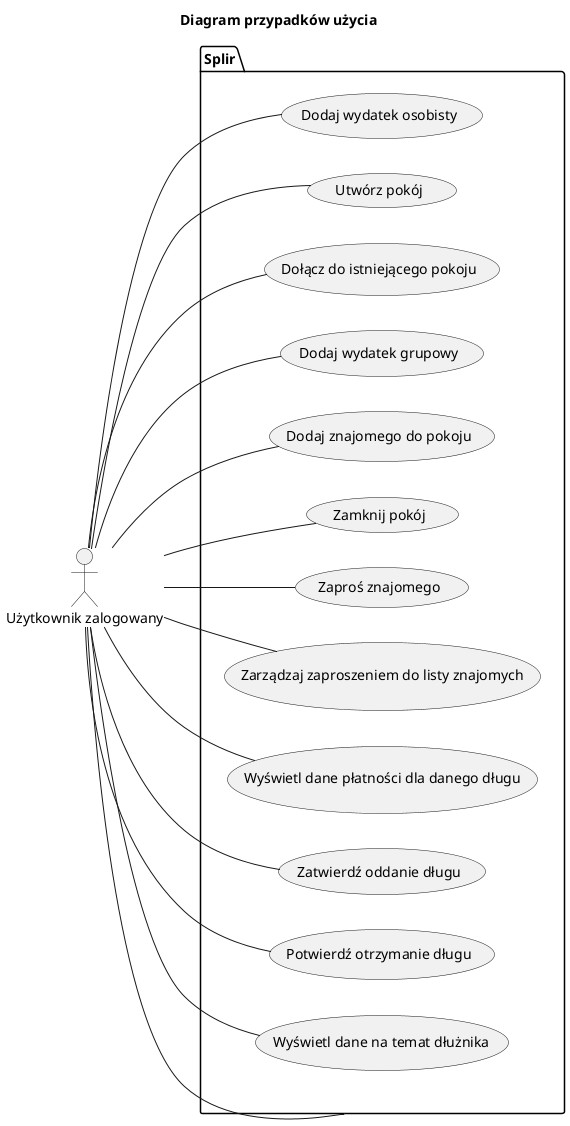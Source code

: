 @startuml
left to right direction
title Diagram przypadków użycia
package Splir {
    usecase (Dodaj wydatek osobisty) as addSoloExpense
    usecase (Utwórz pokój) as createRoom
    usecase (Dołącz do istniejącego pokoju) as joinRoom
    usecase (Dodaj wydatek grupowy) as addGroupExpense
    usecase (Dodaj znajomego do pokoju) as addFriendToGroup
    usecase (Zamknij pokój) as closeRoom
    usecase (Zaproś znajomego) as inviteFriend
    usecase (Zarządzaj zaproszeniem do listy znajomych) as manageInvite
    usecase (Wyświetl dane płatności dla danego długu) as viewPaymentDetails
    usecase (Zatwierdź oddanie długu) as sendMoney
    usecase (Potwierdź otrzymanie długu) as receiveMoney
    usecase (Wyświetl dane na temat dłużnika) as viewDebtors
}


:Użytkownik zalogowany: as user


user -- addSoloExpense
user -- createRoom
user -- joinRoom
user -- addGroupExpense
user -- addFriendToGroup
user -- closeRoom
user -- inviteFriend
user -- manageInvite
user -- viewPaymentDetails
user -- sendMoney
user -- receiveMoney
user -- viewDebtors
user -- Splir
@enduml